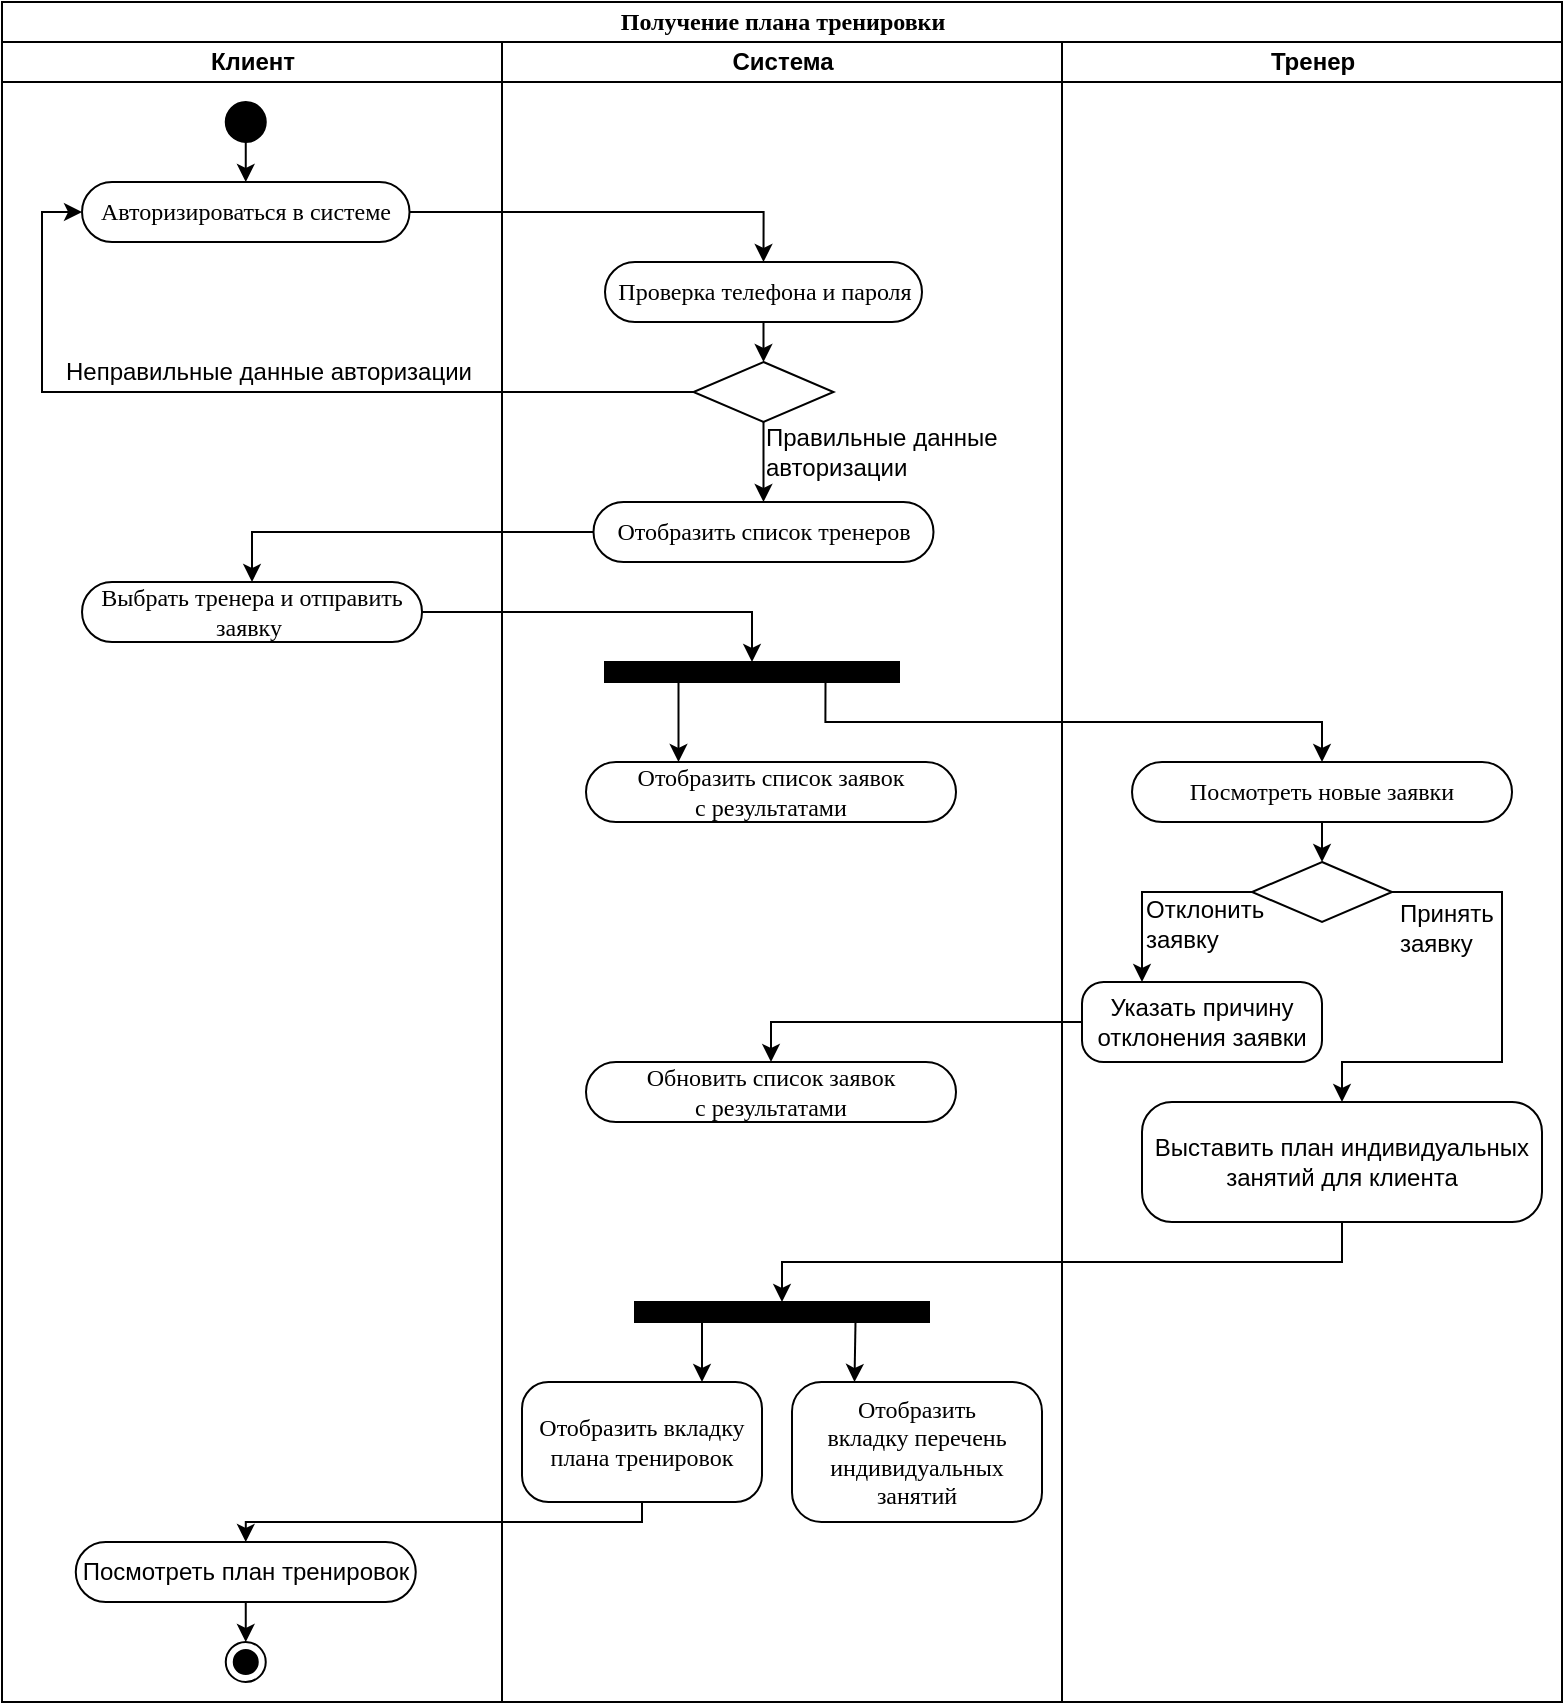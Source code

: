 <mxfile version="26.0.16">
  <diagram name="Page-1" id="0783ab3e-0a74-02c8-0abd-f7b4e66b4bec">
    <mxGraphModel dx="1418" dy="828" grid="1" gridSize="10" guides="1" tooltips="1" connect="1" arrows="1" fold="1" page="1" pageScale="1" pageWidth="850" pageHeight="1100" background="none" math="0" shadow="0">
      <root>
        <mxCell id="0" />
        <mxCell id="1" parent="0" />
        <mxCell id="BuFhhme52-1ew22JaMJV-46" value="Получение плана тренировки" style="swimlane;html=1;childLayout=stackLayout;startSize=20;rounded=0;shadow=0;comic=0;labelBackgroundColor=none;strokeWidth=1;fontFamily=Verdana;fontSize=12;align=center;" parent="1" vertex="1">
          <mxGeometry x="30" y="30" width="780" height="850" as="geometry">
            <mxRectangle x="40" y="10" width="320" height="30" as="alternateBounds" />
          </mxGeometry>
        </mxCell>
        <mxCell id="BuFhhme52-1ew22JaMJV-47" value="Клиент" style="swimlane;html=1;startSize=20;" parent="BuFhhme52-1ew22JaMJV-46" vertex="1">
          <mxGeometry y="20" width="250" height="830" as="geometry" />
        </mxCell>
        <mxCell id="BuFhhme52-1ew22JaMJV-87" style="edgeStyle=orthogonalEdgeStyle;rounded=0;orthogonalLoop=1;jettySize=auto;html=1;exitX=0.5;exitY=1;exitDx=0;exitDy=0;entryX=0.5;entryY=0;entryDx=0;entryDy=0;" parent="BuFhhme52-1ew22JaMJV-47" source="BuFhhme52-1ew22JaMJV-50" target="BuFhhme52-1ew22JaMJV-51" edge="1">
          <mxGeometry relative="1" as="geometry" />
        </mxCell>
        <mxCell id="BuFhhme52-1ew22JaMJV-50" value="" style="ellipse;fillColor=strokeColor;html=1;" parent="BuFhhme52-1ew22JaMJV-47" vertex="1">
          <mxGeometry x="111.88" y="30" width="20" height="20" as="geometry" />
        </mxCell>
        <mxCell id="BuFhhme52-1ew22JaMJV-51" value="Авторизироваться в системе" style="rounded=1;whiteSpace=wrap;html=1;shadow=0;comic=0;labelBackgroundColor=none;strokeWidth=1;fontFamily=Verdana;fontSize=12;align=center;arcSize=50;" parent="BuFhhme52-1ew22JaMJV-47" vertex="1">
          <mxGeometry x="40.01" y="70" width="163.75" height="30" as="geometry" />
        </mxCell>
        <mxCell id="BuFhhme52-1ew22JaMJV-80" value="Неправильные данные авторизации" style="text;html=1;align=left;verticalAlign=middle;whiteSpace=wrap;rounded=0;" parent="BuFhhme52-1ew22JaMJV-47" vertex="1">
          <mxGeometry x="30" y="150" width="210" height="30" as="geometry" />
        </mxCell>
        <mxCell id="BuFhhme52-1ew22JaMJV-84" value="Выбрать тренера и отправить заявку&amp;nbsp;" style="rounded=1;whiteSpace=wrap;html=1;shadow=0;comic=0;labelBackgroundColor=none;strokeWidth=1;fontFamily=Verdana;fontSize=12;align=center;arcSize=50;" parent="BuFhhme52-1ew22JaMJV-47" vertex="1">
          <mxGeometry x="40.01" y="270" width="170" height="30" as="geometry" />
        </mxCell>
        <mxCell id="neyNL7gZb5XsgJYLjUJM-23" style="edgeStyle=orthogonalEdgeStyle;rounded=0;orthogonalLoop=1;jettySize=auto;html=1;exitX=0.5;exitY=1;exitDx=0;exitDy=0;entryX=0.5;entryY=0;entryDx=0;entryDy=0;" parent="BuFhhme52-1ew22JaMJV-47" source="neyNL7gZb5XsgJYLjUJM-18" target="BuFhhme52-1ew22JaMJV-48" edge="1">
          <mxGeometry relative="1" as="geometry" />
        </mxCell>
        <mxCell id="neyNL7gZb5XsgJYLjUJM-18" value="&lt;span style=&quot;font-family: Helvetica;&quot;&gt;Посмотреть план тренировок&lt;/span&gt;" style="rounded=1;whiteSpace=wrap;html=1;shadow=0;comic=0;labelBackgroundColor=none;strokeWidth=1;fontFamily=Verdana;fontSize=12;align=center;arcSize=50;" parent="BuFhhme52-1ew22JaMJV-47" vertex="1">
          <mxGeometry x="36.88" y="750" width="170" height="30" as="geometry" />
        </mxCell>
        <mxCell id="BuFhhme52-1ew22JaMJV-48" value="" style="ellipse;html=1;shape=endState;fillColor=strokeColor;" parent="BuFhhme52-1ew22JaMJV-47" vertex="1">
          <mxGeometry x="111.88" y="800" width="20" height="20" as="geometry" />
        </mxCell>
        <mxCell id="BuFhhme52-1ew22JaMJV-54" value="Система" style="swimlane;html=1;startSize=20;" parent="BuFhhme52-1ew22JaMJV-46" vertex="1">
          <mxGeometry x="250" y="20" width="280" height="830" as="geometry" />
        </mxCell>
        <mxCell id="BuFhhme52-1ew22JaMJV-82" style="edgeStyle=orthogonalEdgeStyle;rounded=0;orthogonalLoop=1;jettySize=auto;html=1;" parent="BuFhhme52-1ew22JaMJV-54" source="BuFhhme52-1ew22JaMJV-74" target="BuFhhme52-1ew22JaMJV-73" edge="1">
          <mxGeometry relative="1" as="geometry" />
        </mxCell>
        <mxCell id="BuFhhme52-1ew22JaMJV-74" value="" style="rhombus;whiteSpace=wrap;html=1;" parent="BuFhhme52-1ew22JaMJV-54" vertex="1">
          <mxGeometry x="95.75" y="160" width="70" height="30" as="geometry" />
        </mxCell>
        <mxCell id="BuFhhme52-1ew22JaMJV-78" style="edgeStyle=orthogonalEdgeStyle;rounded=0;orthogonalLoop=1;jettySize=auto;html=1;entryX=0.5;entryY=0;entryDx=0;entryDy=0;" parent="BuFhhme52-1ew22JaMJV-54" source="BuFhhme52-1ew22JaMJV-56" target="BuFhhme52-1ew22JaMJV-74" edge="1">
          <mxGeometry relative="1" as="geometry" />
        </mxCell>
        <mxCell id="BuFhhme52-1ew22JaMJV-56" value="Проверка телефона и пароля" style="rounded=1;whiteSpace=wrap;html=1;shadow=0;comic=0;labelBackgroundColor=none;strokeWidth=1;fontFamily=Verdana;fontSize=12;align=center;arcSize=50;" parent="BuFhhme52-1ew22JaMJV-54" vertex="1">
          <mxGeometry x="51.5" y="110" width="158.5" height="30" as="geometry" />
        </mxCell>
        <mxCell id="BuFhhme52-1ew22JaMJV-79" value="Правильные данные авторизации" style="text;html=1;align=left;verticalAlign=middle;whiteSpace=wrap;rounded=0;" parent="BuFhhme52-1ew22JaMJV-54" vertex="1">
          <mxGeometry x="130" y="190" width="120" height="30" as="geometry" />
        </mxCell>
        <mxCell id="BuFhhme52-1ew22JaMJV-73" value="Отобразить список тренеров" style="rounded=1;whiteSpace=wrap;html=1;shadow=0;comic=0;labelBackgroundColor=none;strokeWidth=1;fontFamily=Verdana;fontSize=12;align=center;arcSize=50;" parent="BuFhhme52-1ew22JaMJV-54" vertex="1">
          <mxGeometry x="45.75" y="230" width="170" height="30" as="geometry" />
        </mxCell>
        <mxCell id="BuFhhme52-1ew22JaMJV-88" style="edgeStyle=orthogonalEdgeStyle;rounded=0;orthogonalLoop=1;jettySize=auto;html=1;exitX=0.5;exitY=1;exitDx=0;exitDy=0;" parent="BuFhhme52-1ew22JaMJV-54" source="BuFhhme52-1ew22JaMJV-79" target="BuFhhme52-1ew22JaMJV-79" edge="1">
          <mxGeometry relative="1" as="geometry" />
        </mxCell>
        <mxCell id="BuFhhme52-1ew22JaMJV-91" value="Отобразить&amp;nbsp;список заявок&lt;div&gt;с результатами&lt;/div&gt;" style="rounded=1;whiteSpace=wrap;html=1;shadow=0;comic=0;labelBackgroundColor=none;strokeWidth=1;fontFamily=Verdana;fontSize=12;align=center;arcSize=50;" parent="BuFhhme52-1ew22JaMJV-54" vertex="1">
          <mxGeometry x="42" y="360" width="185" height="30" as="geometry" />
        </mxCell>
        <mxCell id="neyNL7gZb5XsgJYLjUJM-5" style="edgeStyle=orthogonalEdgeStyle;rounded=0;orthogonalLoop=1;jettySize=auto;html=1;exitX=0.25;exitY=1;exitDx=0;exitDy=0;entryX=0.25;entryY=0;entryDx=0;entryDy=0;" parent="BuFhhme52-1ew22JaMJV-54" source="neyNL7gZb5XsgJYLjUJM-1" target="BuFhhme52-1ew22JaMJV-91" edge="1">
          <mxGeometry relative="1" as="geometry" />
        </mxCell>
        <mxCell id="neyNL7gZb5XsgJYLjUJM-1" value="" style="whiteSpace=wrap;html=1;rounded=0;shadow=0;comic=0;labelBackgroundColor=none;strokeWidth=1;fillColor=#000000;fontFamily=Verdana;fontSize=12;align=center;rotation=0;" parent="BuFhhme52-1ew22JaMJV-54" vertex="1">
          <mxGeometry x="51.5" y="310" width="147" height="10" as="geometry" />
        </mxCell>
        <mxCell id="neyNL7gZb5XsgJYLjUJM-6" value="Обновить список заявок&lt;div&gt;с результатами&lt;/div&gt;" style="rounded=1;whiteSpace=wrap;html=1;shadow=0;comic=0;labelBackgroundColor=none;strokeWidth=1;fontFamily=Verdana;fontSize=12;align=center;arcSize=50;" parent="BuFhhme52-1ew22JaMJV-54" vertex="1">
          <mxGeometry x="42" y="510" width="185" height="30" as="geometry" />
        </mxCell>
        <mxCell id="-NRXSf-0v9SbBh7iIGpf-12" style="edgeStyle=orthogonalEdgeStyle;rounded=0;orthogonalLoop=1;jettySize=auto;html=1;exitX=0.25;exitY=1;exitDx=0;exitDy=0;entryX=0.75;entryY=0;entryDx=0;entryDy=0;" edge="1" parent="BuFhhme52-1ew22JaMJV-54" source="PZOV4OGWoJtZWeDbQD7H-1" target="-NRXSf-0v9SbBh7iIGpf-1">
          <mxGeometry relative="1" as="geometry" />
        </mxCell>
        <mxCell id="-NRXSf-0v9SbBh7iIGpf-13" style="edgeStyle=orthogonalEdgeStyle;rounded=0;orthogonalLoop=1;jettySize=auto;html=1;exitX=0.75;exitY=1;exitDx=0;exitDy=0;entryX=0.25;entryY=0;entryDx=0;entryDy=0;" edge="1" parent="BuFhhme52-1ew22JaMJV-54" source="PZOV4OGWoJtZWeDbQD7H-1" target="-NRXSf-0v9SbBh7iIGpf-2">
          <mxGeometry relative="1" as="geometry" />
        </mxCell>
        <mxCell id="PZOV4OGWoJtZWeDbQD7H-1" value="" style="whiteSpace=wrap;html=1;rounded=0;shadow=0;comic=0;labelBackgroundColor=none;strokeWidth=1;fillColor=#000000;fontFamily=Verdana;fontSize=12;align=center;rotation=0;" parent="BuFhhme52-1ew22JaMJV-54" vertex="1">
          <mxGeometry x="66.5" y="630" width="147" height="10" as="geometry" />
        </mxCell>
        <mxCell id="-NRXSf-0v9SbBh7iIGpf-1" value="Отобразить вкладку плана тренировок" style="rounded=1;whiteSpace=wrap;html=1;shadow=0;comic=0;labelBackgroundColor=none;strokeWidth=1;fontFamily=Verdana;fontSize=12;align=center;arcSize=22;" vertex="1" parent="BuFhhme52-1ew22JaMJV-54">
          <mxGeometry x="10" y="670" width="120" height="60" as="geometry" />
        </mxCell>
        <mxCell id="-NRXSf-0v9SbBh7iIGpf-2" value="Отобразить вкладку&amp;nbsp;&lt;font face=&quot;Verdana&quot;&gt;перечень&lt;/font&gt;&lt;div&gt;&lt;span style=&quot;text-align: justify; background-color: transparent; color: light-dark(rgb(0, 0, 0), rgb(255, 255, 255));&quot;&gt;индивидуальных занятий&lt;/span&gt;&lt;/div&gt;" style="rounded=1;whiteSpace=wrap;html=1;shadow=0;comic=0;labelBackgroundColor=none;strokeWidth=1;fontFamily=Verdana;fontSize=12;align=center;arcSize=21;" vertex="1" parent="BuFhhme52-1ew22JaMJV-54">
          <mxGeometry x="145" y="670" width="125" height="70" as="geometry" />
        </mxCell>
        <mxCell id="BuFhhme52-1ew22JaMJV-77" style="edgeStyle=orthogonalEdgeStyle;rounded=0;orthogonalLoop=1;jettySize=auto;html=1;entryX=0.5;entryY=0;entryDx=0;entryDy=0;" parent="BuFhhme52-1ew22JaMJV-46" source="BuFhhme52-1ew22JaMJV-51" target="BuFhhme52-1ew22JaMJV-56" edge="1">
          <mxGeometry relative="1" as="geometry" />
        </mxCell>
        <mxCell id="BuFhhme52-1ew22JaMJV-75" style="edgeStyle=orthogonalEdgeStyle;rounded=0;orthogonalLoop=1;jettySize=auto;html=1;exitX=0;exitY=0.5;exitDx=0;exitDy=0;entryX=0;entryY=0.5;entryDx=0;entryDy=0;" parent="BuFhhme52-1ew22JaMJV-46" source="BuFhhme52-1ew22JaMJV-74" target="BuFhhme52-1ew22JaMJV-51" edge="1">
          <mxGeometry relative="1" as="geometry">
            <mxPoint x="210" y="215" as="targetPoint" />
          </mxGeometry>
        </mxCell>
        <mxCell id="BuFhhme52-1ew22JaMJV-85" style="edgeStyle=orthogonalEdgeStyle;rounded=0;orthogonalLoop=1;jettySize=auto;html=1;entryX=0.5;entryY=0;entryDx=0;entryDy=0;" parent="BuFhhme52-1ew22JaMJV-46" source="BuFhhme52-1ew22JaMJV-73" target="BuFhhme52-1ew22JaMJV-84" edge="1">
          <mxGeometry relative="1" as="geometry" />
        </mxCell>
        <mxCell id="BuFhhme52-1ew22JaMJV-86" style="edgeStyle=orthogonalEdgeStyle;rounded=0;orthogonalLoop=1;jettySize=auto;html=1;entryX=0.5;entryY=0;entryDx=0;entryDy=0;" parent="BuFhhme52-1ew22JaMJV-46" source="BuFhhme52-1ew22JaMJV-84" target="neyNL7gZb5XsgJYLjUJM-1" edge="1">
          <mxGeometry relative="1" as="geometry" />
        </mxCell>
        <mxCell id="neyNL7gZb5XsgJYLjUJM-2" style="edgeStyle=orthogonalEdgeStyle;rounded=0;orthogonalLoop=1;jettySize=auto;html=1;exitX=0.75;exitY=1;exitDx=0;exitDy=0;entryX=0.5;entryY=0;entryDx=0;entryDy=0;" parent="BuFhhme52-1ew22JaMJV-46" source="neyNL7gZb5XsgJYLjUJM-1" target="BuFhhme52-1ew22JaMJV-60" edge="1">
          <mxGeometry relative="1" as="geometry" />
        </mxCell>
        <mxCell id="BuFhhme52-1ew22JaMJV-58" value="Тренер" style="swimlane;html=1;startSize=20;" parent="BuFhhme52-1ew22JaMJV-46" vertex="1">
          <mxGeometry x="530" y="20" width="250" height="830" as="geometry" />
        </mxCell>
        <mxCell id="neyNL7gZb5XsgJYLjUJM-8" style="edgeStyle=orthogonalEdgeStyle;rounded=0;orthogonalLoop=1;jettySize=auto;html=1;exitX=1;exitY=0.5;exitDx=0;exitDy=0;entryX=0.5;entryY=0;entryDx=0;entryDy=0;" parent="BuFhhme52-1ew22JaMJV-58" source="BuFhhme52-1ew22JaMJV-59" target="BuFhhme52-1ew22JaMJV-71" edge="1">
          <mxGeometry relative="1" as="geometry">
            <mxPoint x="216.5" y="549" as="targetPoint" />
            <Array as="points">
              <mxPoint x="220" y="425" />
              <mxPoint x="220" y="510" />
              <mxPoint x="140" y="510" />
            </Array>
          </mxGeometry>
        </mxCell>
        <mxCell id="BuFhhme52-1ew22JaMJV-59" value="" style="rhombus;whiteSpace=wrap;html=1;" parent="BuFhhme52-1ew22JaMJV-58" vertex="1">
          <mxGeometry x="95.01" y="410" width="70" height="30" as="geometry" />
        </mxCell>
        <mxCell id="BuFhhme52-1ew22JaMJV-60" value="Посмотреть новые заявки" style="rounded=1;whiteSpace=wrap;html=1;shadow=0;comic=0;labelBackgroundColor=none;strokeWidth=1;fontFamily=Verdana;fontSize=12;align=center;arcSize=50;" parent="BuFhhme52-1ew22JaMJV-58" vertex="1">
          <mxGeometry x="35.01" y="360" width="190" height="30" as="geometry" />
        </mxCell>
        <mxCell id="BuFhhme52-1ew22JaMJV-61" style="edgeStyle=orthogonalEdgeStyle;rounded=0;orthogonalLoop=1;jettySize=auto;html=1;exitX=0.5;exitY=1;exitDx=0;exitDy=0;entryX=0.5;entryY=0;entryDx=0;entryDy=0;" parent="BuFhhme52-1ew22JaMJV-58" source="BuFhhme52-1ew22JaMJV-60" target="BuFhhme52-1ew22JaMJV-59" edge="1">
          <mxGeometry relative="1" as="geometry" />
        </mxCell>
        <mxCell id="BuFhhme52-1ew22JaMJV-63" value="Отклонить заявку" style="text;html=1;align=left;verticalAlign=middle;whiteSpace=wrap;rounded=0;" parent="BuFhhme52-1ew22JaMJV-58" vertex="1">
          <mxGeometry x="40" y="426" width="70" height="30" as="geometry" />
        </mxCell>
        <mxCell id="BuFhhme52-1ew22JaMJV-72" value="&lt;span style=&quot;font-family: Helvetica;&quot;&gt;Указать причину отклонения заявки&lt;/span&gt;" style="rounded=1;whiteSpace=wrap;html=1;shadow=0;comic=0;labelBackgroundColor=none;strokeWidth=1;fontFamily=Verdana;fontSize=12;align=center;arcSize=27;" parent="BuFhhme52-1ew22JaMJV-58" vertex="1">
          <mxGeometry x="10" y="470" width="120" height="40" as="geometry" />
        </mxCell>
        <mxCell id="BuFhhme52-1ew22JaMJV-71" value="&lt;span style=&quot;font-family: Helvetica;&quot;&gt;Выставить план&amp;nbsp;&lt;/span&gt;&lt;span style=&quot;color: light-dark(rgb(0, 0, 0), rgb(255, 255, 255)); font-family: Helvetica; background-color: transparent;&quot;&gt;индивидуальных занятий для клиента&lt;/span&gt;" style="rounded=1;whiteSpace=wrap;html=1;shadow=0;comic=0;labelBackgroundColor=none;strokeWidth=1;fontFamily=Verdana;fontSize=12;align=center;arcSize=25;" parent="BuFhhme52-1ew22JaMJV-58" vertex="1">
          <mxGeometry x="40" y="530" width="200" height="60" as="geometry" />
        </mxCell>
        <mxCell id="BuFhhme52-1ew22JaMJV-89" style="edgeStyle=orthogonalEdgeStyle;rounded=0;orthogonalLoop=1;jettySize=auto;html=1;exitX=0;exitY=0.5;exitDx=0;exitDy=0;entryX=0.25;entryY=0;entryDx=0;entryDy=0;" parent="BuFhhme52-1ew22JaMJV-58" source="BuFhhme52-1ew22JaMJV-59" target="BuFhhme52-1ew22JaMJV-72" edge="1">
          <mxGeometry relative="1" as="geometry">
            <mxPoint x="-30" y="510" as="targetPoint" />
          </mxGeometry>
        </mxCell>
        <mxCell id="neyNL7gZb5XsgJYLjUJM-7" value="Принять заявку" style="text;html=1;align=left;verticalAlign=middle;whiteSpace=wrap;rounded=0;" parent="BuFhhme52-1ew22JaMJV-58" vertex="1">
          <mxGeometry x="167" y="428" width="60" height="30" as="geometry" />
        </mxCell>
        <mxCell id="neyNL7gZb5XsgJYLjUJM-12" style="edgeStyle=orthogonalEdgeStyle;rounded=0;orthogonalLoop=1;jettySize=auto;html=1;entryX=0.5;entryY=0;entryDx=0;entryDy=0;" parent="BuFhhme52-1ew22JaMJV-46" source="BuFhhme52-1ew22JaMJV-72" target="neyNL7gZb5XsgJYLjUJM-6" edge="1">
          <mxGeometry relative="1" as="geometry" />
        </mxCell>
        <mxCell id="-NRXSf-0v9SbBh7iIGpf-5" style="edgeStyle=orthogonalEdgeStyle;rounded=0;orthogonalLoop=1;jettySize=auto;html=1;entryX=0.5;entryY=0;entryDx=0;entryDy=0;" edge="1" parent="BuFhhme52-1ew22JaMJV-46" source="-NRXSf-0v9SbBh7iIGpf-1" target="neyNL7gZb5XsgJYLjUJM-18">
          <mxGeometry relative="1" as="geometry">
            <Array as="points">
              <mxPoint x="320" y="760" />
              <mxPoint x="122" y="760" />
            </Array>
          </mxGeometry>
        </mxCell>
        <mxCell id="-NRXSf-0v9SbBh7iIGpf-8" style="edgeStyle=orthogonalEdgeStyle;rounded=0;orthogonalLoop=1;jettySize=auto;html=1;exitX=0.5;exitY=1;exitDx=0;exitDy=0;entryX=0.5;entryY=0;entryDx=0;entryDy=0;" edge="1" parent="BuFhhme52-1ew22JaMJV-46" source="BuFhhme52-1ew22JaMJV-71" target="PZOV4OGWoJtZWeDbQD7H-1">
          <mxGeometry relative="1" as="geometry" />
        </mxCell>
      </root>
    </mxGraphModel>
  </diagram>
</mxfile>
